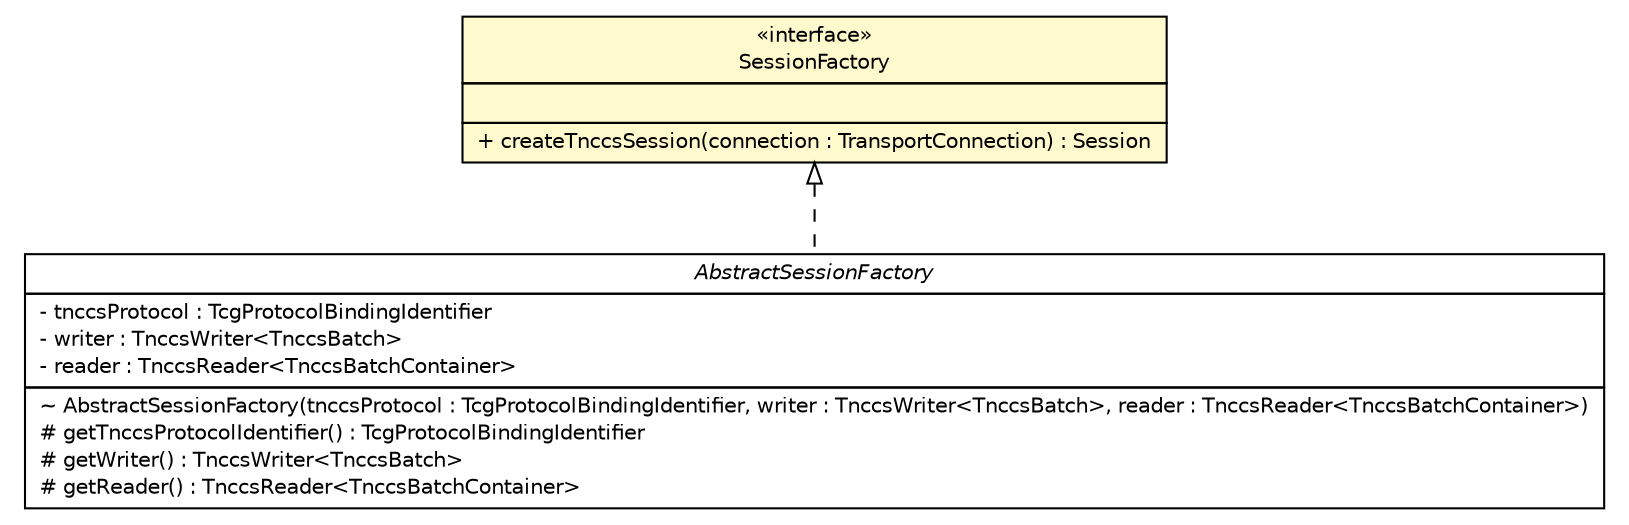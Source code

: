 #!/usr/local/bin/dot
#
# Class diagram 
# Generated by UMLGraph version R5_6 (http://www.umlgraph.org/)
#

digraph G {
	edge [fontname="Helvetica",fontsize=10,labelfontname="Helvetica",labelfontsize=10];
	node [fontname="Helvetica",fontsize=10,shape=plaintext];
	nodesep=0.25;
	ranksep=0.5;
	// de.hsbremen.tc.tnc.tnccs.session.base.SessionFactory
	c27139 [label=<<table title="de.hsbremen.tc.tnc.tnccs.session.base.SessionFactory" border="0" cellborder="1" cellspacing="0" cellpadding="2" port="p" bgcolor="lemonChiffon" href="./SessionFactory.html">
		<tr><td><table border="0" cellspacing="0" cellpadding="1">
<tr><td align="center" balign="center"> &#171;interface&#187; </td></tr>
<tr><td align="center" balign="center"> SessionFactory </td></tr>
		</table></td></tr>
		<tr><td><table border="0" cellspacing="0" cellpadding="1">
<tr><td align="left" balign="left">  </td></tr>
		</table></td></tr>
		<tr><td><table border="0" cellspacing="0" cellpadding="1">
<tr><td align="left" balign="left"> + createTnccsSession(connection : TransportConnection) : Session </td></tr>
		</table></td></tr>
		</table>>, URL="./SessionFactory.html", fontname="Helvetica", fontcolor="black", fontsize=10.0];
	// de.hsbremen.tc.tnc.tnccs.session.base.simple.AbstractSessionFactory
	c27147 [label=<<table title="de.hsbremen.tc.tnc.tnccs.session.base.simple.AbstractSessionFactory" border="0" cellborder="1" cellspacing="0" cellpadding="2" port="p" href="./simple/AbstractSessionFactory.html">
		<tr><td><table border="0" cellspacing="0" cellpadding="1">
<tr><td align="center" balign="center"><font face="Helvetica-Oblique"> AbstractSessionFactory </font></td></tr>
		</table></td></tr>
		<tr><td><table border="0" cellspacing="0" cellpadding="1">
<tr><td align="left" balign="left"> - tnccsProtocol : TcgProtocolBindingIdentifier </td></tr>
<tr><td align="left" balign="left"> - writer : TnccsWriter&lt;TnccsBatch&gt; </td></tr>
<tr><td align="left" balign="left"> - reader : TnccsReader&lt;TnccsBatchContainer&gt; </td></tr>
		</table></td></tr>
		<tr><td><table border="0" cellspacing="0" cellpadding="1">
<tr><td align="left" balign="left"> ~ AbstractSessionFactory(tnccsProtocol : TcgProtocolBindingIdentifier, writer : TnccsWriter&lt;TnccsBatch&gt;, reader : TnccsReader&lt;TnccsBatchContainer&gt;) </td></tr>
<tr><td align="left" balign="left"> # getTnccsProtocolIdentifier() : TcgProtocolBindingIdentifier </td></tr>
<tr><td align="left" balign="left"> # getWriter() : TnccsWriter&lt;TnccsBatch&gt; </td></tr>
<tr><td align="left" balign="left"> # getReader() : TnccsReader&lt;TnccsBatchContainer&gt; </td></tr>
		</table></td></tr>
		</table>>, URL="./simple/AbstractSessionFactory.html", fontname="Helvetica", fontcolor="black", fontsize=10.0];
	//de.hsbremen.tc.tnc.tnccs.session.base.simple.AbstractSessionFactory implements de.hsbremen.tc.tnc.tnccs.session.base.SessionFactory
	c27139:p -> c27147:p [dir=back,arrowtail=empty,style=dashed];
}

